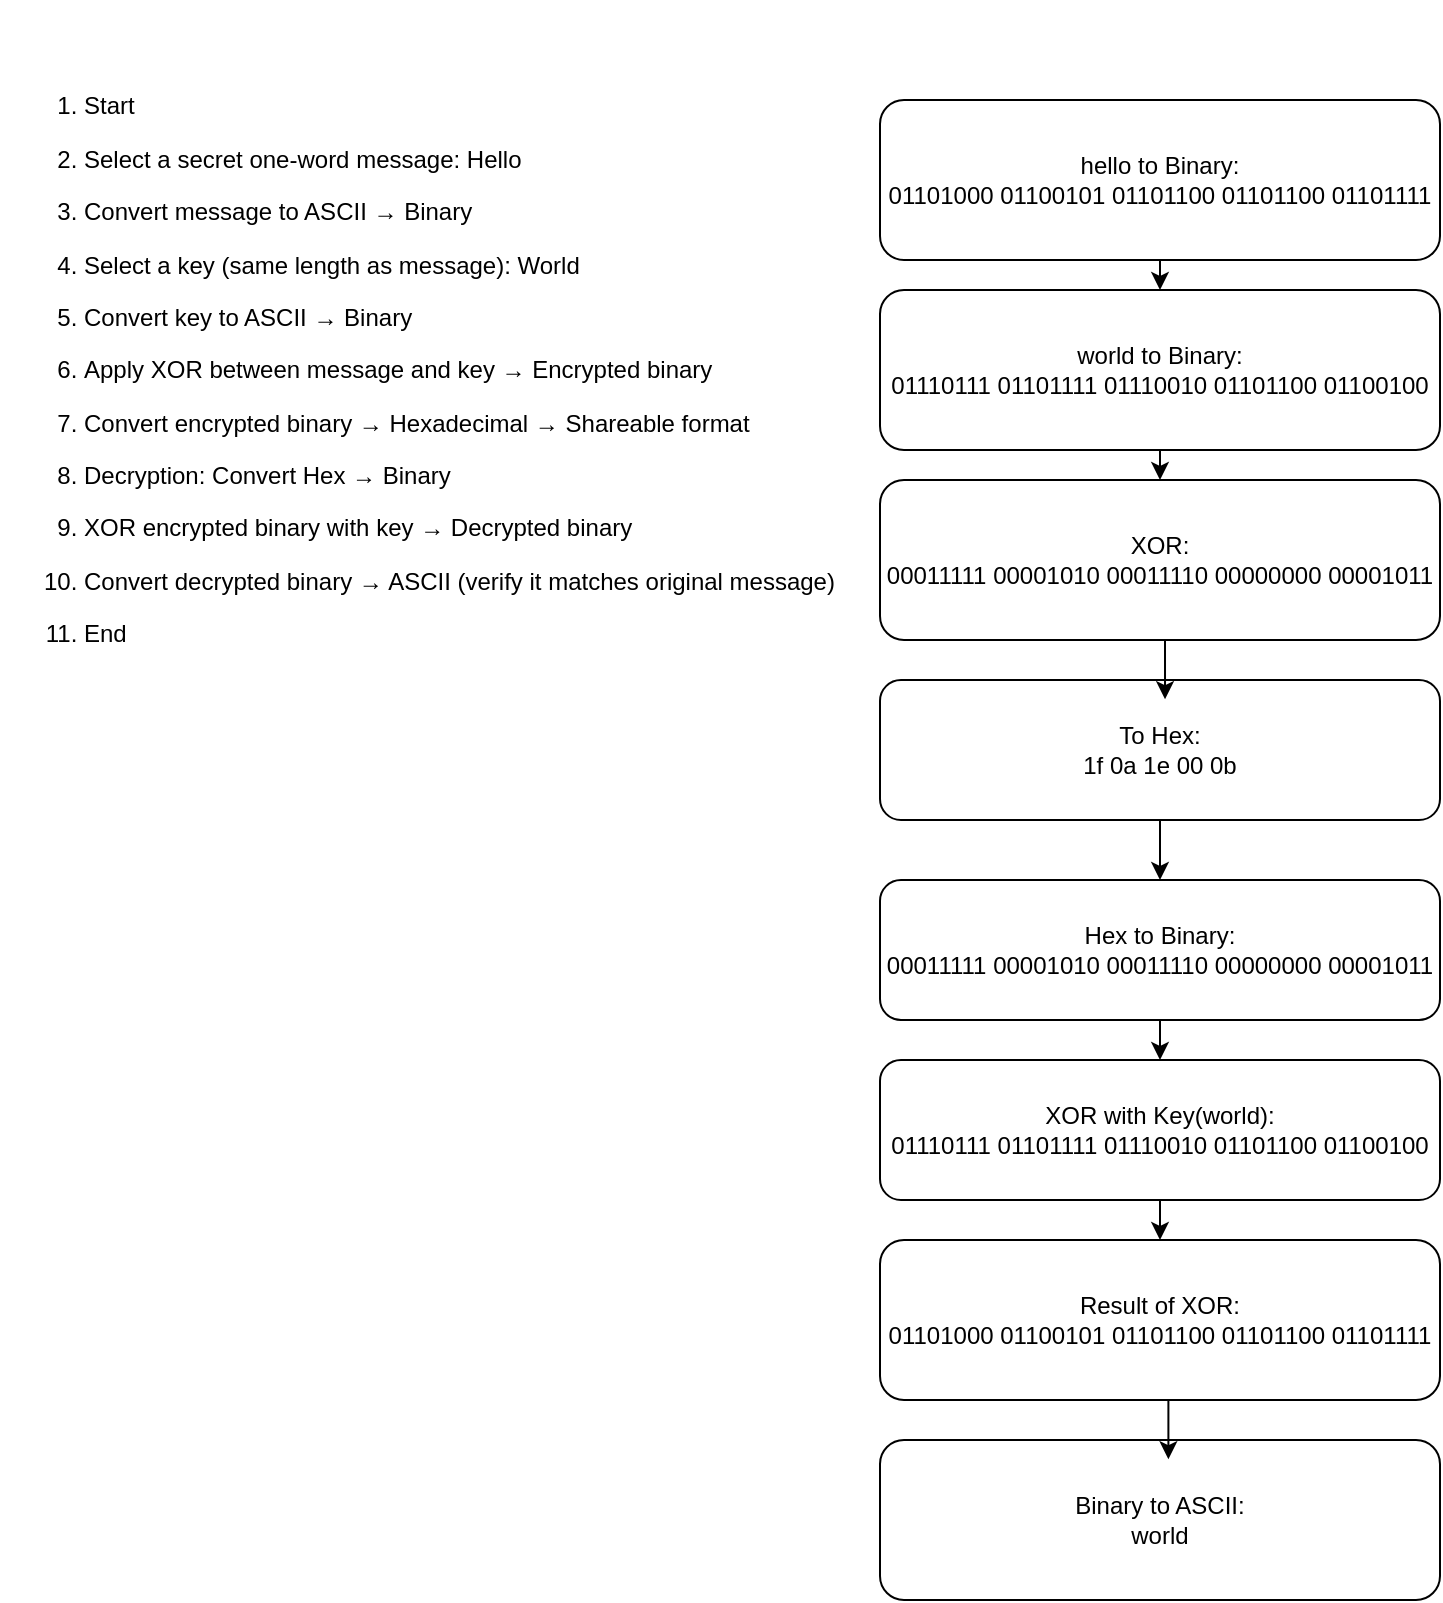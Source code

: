<mxfile version="27.1.6">
  <diagram name="Page-1" id="XbkOB0DZmmcXqt5XT6gN">
    <mxGraphModel dx="980" dy="2520" grid="1" gridSize="10" guides="1" tooltips="1" connect="1" arrows="1" fold="1" page="1" pageScale="1" pageWidth="850" pageHeight="1100" math="0" shadow="0">
      <root>
        <mxCell id="0" />
        <mxCell id="1" parent="0" />
        <mxCell id="O4-MJlKBHPY2b6SIjmpv-5" value="&lt;ol&gt;&lt;li data-end=&quot;232&quot; data-start=&quot;222&quot;&gt;&lt;p data-end=&quot;232&quot; data-start=&quot;225&quot;&gt;Start&lt;/p&gt;&lt;/li&gt;&lt;li data-end=&quot;270&quot; data-start=&quot;233&quot;&gt;&lt;p data-end=&quot;270&quot; data-start=&quot;236&quot;&gt;Select a secret one-word message: Hello&lt;/p&gt;&lt;/li&gt;&lt;li data-end=&quot;309&quot; data-start=&quot;271&quot;&gt;&lt;p data-end=&quot;309&quot; data-start=&quot;274&quot;&gt;Convert message to ASCII → Binary&lt;/p&gt;&lt;/li&gt;&lt;li data-end=&quot;352&quot; data-start=&quot;310&quot;&gt;&lt;p data-end=&quot;352&quot; data-start=&quot;313&quot;&gt;Select a key (same length as message): World&lt;/p&gt;&lt;/li&gt;&lt;li data-end=&quot;387&quot; data-start=&quot;353&quot;&gt;&lt;p data-end=&quot;387&quot; data-start=&quot;356&quot;&gt;Convert key to ASCII → Binary&lt;/p&gt;&lt;/li&gt;&lt;li data-end=&quot;445&quot; data-start=&quot;388&quot;&gt;&lt;p data-end=&quot;445&quot; data-start=&quot;391&quot;&gt;Apply XOR between message and key → Encrypted binary&lt;/p&gt;&lt;/li&gt;&lt;li data-end=&quot;508&quot; data-start=&quot;446&quot;&gt;&lt;p data-end=&quot;508&quot; data-start=&quot;449&quot;&gt;Convert encrypted binary → Hexadecimal → Shareable format&lt;/p&gt;&lt;/li&gt;&lt;li data-end=&quot;546&quot; data-start=&quot;509&quot;&gt;&lt;p data-end=&quot;546&quot; data-start=&quot;512&quot;&gt;Decryption: Convert Hex → Binary&lt;/p&gt;&lt;/li&gt;&lt;li data-end=&quot;600&quot; data-start=&quot;547&quot;&gt;&lt;p data-end=&quot;600&quot; data-start=&quot;550&quot;&gt;XOR encrypted binary with key → Decrypted binary&lt;/p&gt;&lt;/li&gt;&lt;li data-end=&quot;676&quot; data-start=&quot;601&quot;&gt;&lt;p data-end=&quot;676&quot; data-start=&quot;605&quot;&gt;Convert decrypted binary → ASCII (verify it matches original message)&lt;/p&gt;&lt;/li&gt;&lt;li data-end=&quot;684&quot; data-start=&quot;677&quot;&gt;&lt;p data-end=&quot;684&quot; data-start=&quot;681&quot;&gt;End&lt;/p&gt;&lt;/li&gt;&lt;/ol&gt;" style="text;strokeColor=none;fillColor=none;html=1;whiteSpace=wrap;verticalAlign=middle;overflow=hidden;" vertex="1" parent="1">
          <mxGeometry x="20" y="-1050" width="430" height="370" as="geometry" />
        </mxCell>
        <mxCell id="O4-MJlKBHPY2b6SIjmpv-19" style="edgeStyle=orthogonalEdgeStyle;rounded=0;orthogonalLoop=1;jettySize=auto;html=1;exitX=0.5;exitY=1;exitDx=0;exitDy=0;entryX=0.5;entryY=0;entryDx=0;entryDy=0;" edge="1" parent="1" source="O4-MJlKBHPY2b6SIjmpv-8" target="O4-MJlKBHPY2b6SIjmpv-9">
          <mxGeometry relative="1" as="geometry" />
        </mxCell>
        <mxCell id="O4-MJlKBHPY2b6SIjmpv-8" value="hello to Binary:&lt;br&gt;01101000 01100101 01101100 01101100 01101111" style="rounded=1;whiteSpace=wrap;html=1;" vertex="1" parent="1">
          <mxGeometry x="460" y="-1000" width="280" height="80" as="geometry" />
        </mxCell>
        <mxCell id="O4-MJlKBHPY2b6SIjmpv-20" style="edgeStyle=orthogonalEdgeStyle;rounded=0;orthogonalLoop=1;jettySize=auto;html=1;exitX=0.5;exitY=1;exitDx=0;exitDy=0;entryX=0.5;entryY=0;entryDx=0;entryDy=0;" edge="1" parent="1" source="O4-MJlKBHPY2b6SIjmpv-9" target="O4-MJlKBHPY2b6SIjmpv-12">
          <mxGeometry relative="1" as="geometry" />
        </mxCell>
        <mxCell id="O4-MJlKBHPY2b6SIjmpv-9" value="world to Binary:&lt;br&gt;01110111 01101111 01110010 01101100 01100100" style="rounded=1;whiteSpace=wrap;html=1;" vertex="1" parent="1">
          <mxGeometry x="460" y="-905" width="280" height="80" as="geometry" />
        </mxCell>
        <mxCell id="O4-MJlKBHPY2b6SIjmpv-12" value="XOR:&lt;br&gt;00011111 00001010 00011110 00000000 00001011" style="rounded=1;whiteSpace=wrap;html=1;" vertex="1" parent="1">
          <mxGeometry x="460" y="-810" width="280" height="80" as="geometry" />
        </mxCell>
        <mxCell id="O4-MJlKBHPY2b6SIjmpv-22" style="edgeStyle=orthogonalEdgeStyle;rounded=0;orthogonalLoop=1;jettySize=auto;html=1;exitX=0.5;exitY=1;exitDx=0;exitDy=0;entryX=0.5;entryY=0;entryDx=0;entryDy=0;" edge="1" parent="1" source="O4-MJlKBHPY2b6SIjmpv-13" target="O4-MJlKBHPY2b6SIjmpv-14">
          <mxGeometry relative="1" as="geometry" />
        </mxCell>
        <mxCell id="O4-MJlKBHPY2b6SIjmpv-13" value="To Hex:&lt;div&gt;1f 0a 1e 00 0b&lt;/div&gt;" style="rounded=1;whiteSpace=wrap;html=1;" vertex="1" parent="1">
          <mxGeometry x="460" y="-710" width="280" height="70" as="geometry" />
        </mxCell>
        <mxCell id="O4-MJlKBHPY2b6SIjmpv-23" style="edgeStyle=orthogonalEdgeStyle;rounded=0;orthogonalLoop=1;jettySize=auto;html=1;exitX=0.5;exitY=1;exitDx=0;exitDy=0;entryX=0.5;entryY=0;entryDx=0;entryDy=0;" edge="1" parent="1" source="O4-MJlKBHPY2b6SIjmpv-14" target="O4-MJlKBHPY2b6SIjmpv-16">
          <mxGeometry relative="1" as="geometry" />
        </mxCell>
        <mxCell id="O4-MJlKBHPY2b6SIjmpv-14" value="Hex to Binary:&lt;br&gt;00011111 00001010 00011110 00000000 00001011" style="rounded=1;whiteSpace=wrap;html=1;" vertex="1" parent="1">
          <mxGeometry x="460" y="-610" width="280" height="70" as="geometry" />
        </mxCell>
        <mxCell id="O4-MJlKBHPY2b6SIjmpv-24" style="edgeStyle=orthogonalEdgeStyle;rounded=0;orthogonalLoop=1;jettySize=auto;html=1;exitX=0.5;exitY=1;exitDx=0;exitDy=0;entryX=0.5;entryY=0;entryDx=0;entryDy=0;" edge="1" parent="1" source="O4-MJlKBHPY2b6SIjmpv-16" target="O4-MJlKBHPY2b6SIjmpv-17">
          <mxGeometry relative="1" as="geometry" />
        </mxCell>
        <mxCell id="O4-MJlKBHPY2b6SIjmpv-16" value="XOR with Key(world):&lt;br&gt;01110111 01101111 01110010 01101100 01100100" style="rounded=1;whiteSpace=wrap;html=1;" vertex="1" parent="1">
          <mxGeometry x="460" y="-520" width="280" height="70" as="geometry" />
        </mxCell>
        <mxCell id="O4-MJlKBHPY2b6SIjmpv-17" value="Result of XOR:&lt;br&gt;01101000 01100101 01101100 01101100 01101111" style="rounded=1;whiteSpace=wrap;html=1;" vertex="1" parent="1">
          <mxGeometry x="460" y="-430" width="280" height="80" as="geometry" />
        </mxCell>
        <mxCell id="O4-MJlKBHPY2b6SIjmpv-18" value="Binary to ASCII:&lt;div&gt;world&lt;/div&gt;" style="rounded=1;whiteSpace=wrap;html=1;" vertex="1" parent="1">
          <mxGeometry x="460" y="-330" width="280" height="80" as="geometry" />
        </mxCell>
        <mxCell id="O4-MJlKBHPY2b6SIjmpv-21" style="edgeStyle=orthogonalEdgeStyle;rounded=0;orthogonalLoop=1;jettySize=auto;html=1;exitX=0.5;exitY=1;exitDx=0;exitDy=0;entryX=0.509;entryY=0.137;entryDx=0;entryDy=0;entryPerimeter=0;" edge="1" parent="1" source="O4-MJlKBHPY2b6SIjmpv-12" target="O4-MJlKBHPY2b6SIjmpv-13">
          <mxGeometry relative="1" as="geometry" />
        </mxCell>
        <mxCell id="O4-MJlKBHPY2b6SIjmpv-25" style="edgeStyle=orthogonalEdgeStyle;rounded=0;orthogonalLoop=1;jettySize=auto;html=1;exitX=0.5;exitY=1;exitDx=0;exitDy=0;entryX=0.515;entryY=0.12;entryDx=0;entryDy=0;entryPerimeter=0;" edge="1" parent="1" source="O4-MJlKBHPY2b6SIjmpv-17" target="O4-MJlKBHPY2b6SIjmpv-18">
          <mxGeometry relative="1" as="geometry" />
        </mxCell>
      </root>
    </mxGraphModel>
  </diagram>
</mxfile>
